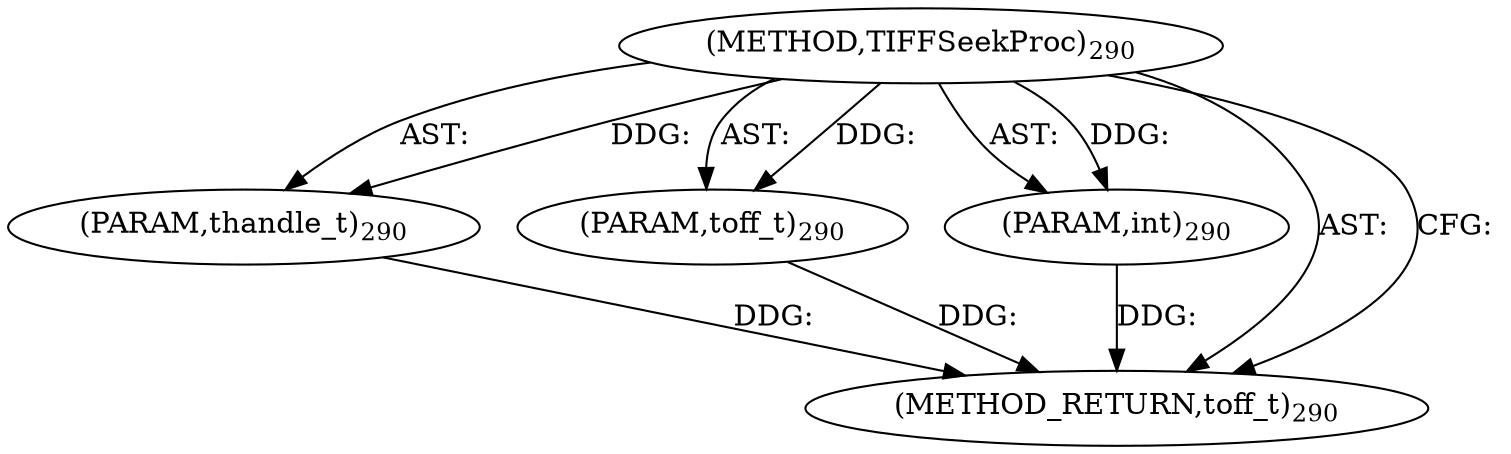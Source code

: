 digraph "TIFFSeekProc" {  
"8314" [label = <(METHOD,TIFFSeekProc)<SUB>290</SUB>> ]
"8315" [label = <(PARAM,thandle_t)<SUB>290</SUB>> ]
"8316" [label = <(PARAM,toff_t)<SUB>290</SUB>> ]
"8317" [label = <(PARAM,int)<SUB>290</SUB>> ]
"8318" [label = <(METHOD_RETURN,toff_t)<SUB>290</SUB>> ]
  "8314" -> "8315"  [ label = "AST: "] 
  "8314" -> "8316"  [ label = "AST: "] 
  "8314" -> "8317"  [ label = "AST: "] 
  "8314" -> "8318"  [ label = "AST: "] 
  "8314" -> "8318"  [ label = "CFG: "] 
  "8315" -> "8318"  [ label = "DDG: "] 
  "8316" -> "8318"  [ label = "DDG: "] 
  "8317" -> "8318"  [ label = "DDG: "] 
  "8314" -> "8315"  [ label = "DDG: "] 
  "8314" -> "8316"  [ label = "DDG: "] 
  "8314" -> "8317"  [ label = "DDG: "] 
}
